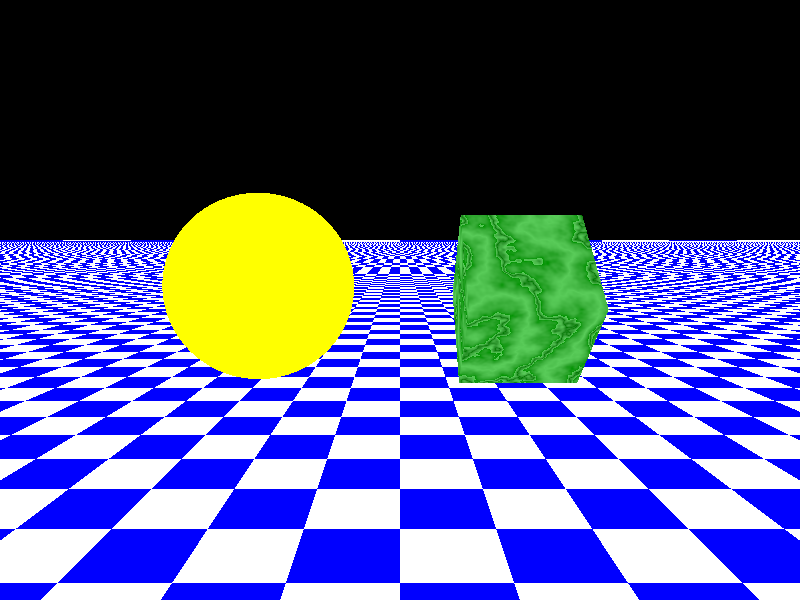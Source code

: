 // Autor:  Sebastian Birk
// Datum:  2014-01-15
// Beispiel zu Blatt 11

#include "colors.inc"
#include "stones.inc"
#include "textures.inc"
#include "shapes.inc"
#include "glass.inc"
#include "metals.inc"
#include "woods.inc"

// #######################
// Kamera
camera {
  location <0, 10, -100>
  look_at  <0, 0,  0>
}


// #######################
// Licht
light_source {
  <100, 100, 20>
  color White
}


// #######################
// Objekte
sphere {
  <-30,0,30>, 20
  texture {
    pigment {color Yellow}
  }
}

box {
  <10,-10,-10>, <30,10,10>
  texture {
    Jade
    scale 20
  }
  rotate x*-45
}

plane {
  <0,1,0>, -20
  pigment {
    checker color Blue, color White
    scale 10
  }
}

